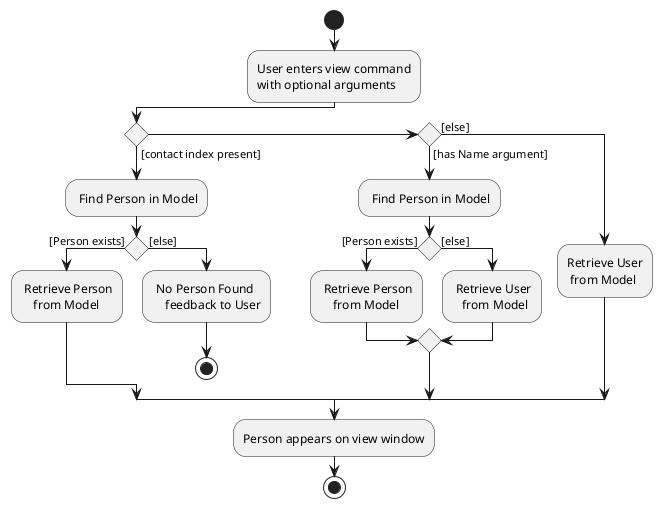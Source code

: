 @startuml
start
:User enters view command
with optional arguments;
if () then ([contact index present])
    : Find Person in Model;
    if () then ([Person exists])
    : Retrieve Person
        from Model;
    else ([else])
    : No Person Found
        feedback to User;
        stop;
    endif
elseif () then ([has Name argument])
    : Find Person in Model;
    if () then ([Person exists])
    : Retrieve Person
        from Model;
    else ([else])
    : Retrieve User
       from Model;
    endif
else ([else])
    :Retrieve User
     from Model;
endif
:Person appears on view window;
stop
@enduml

